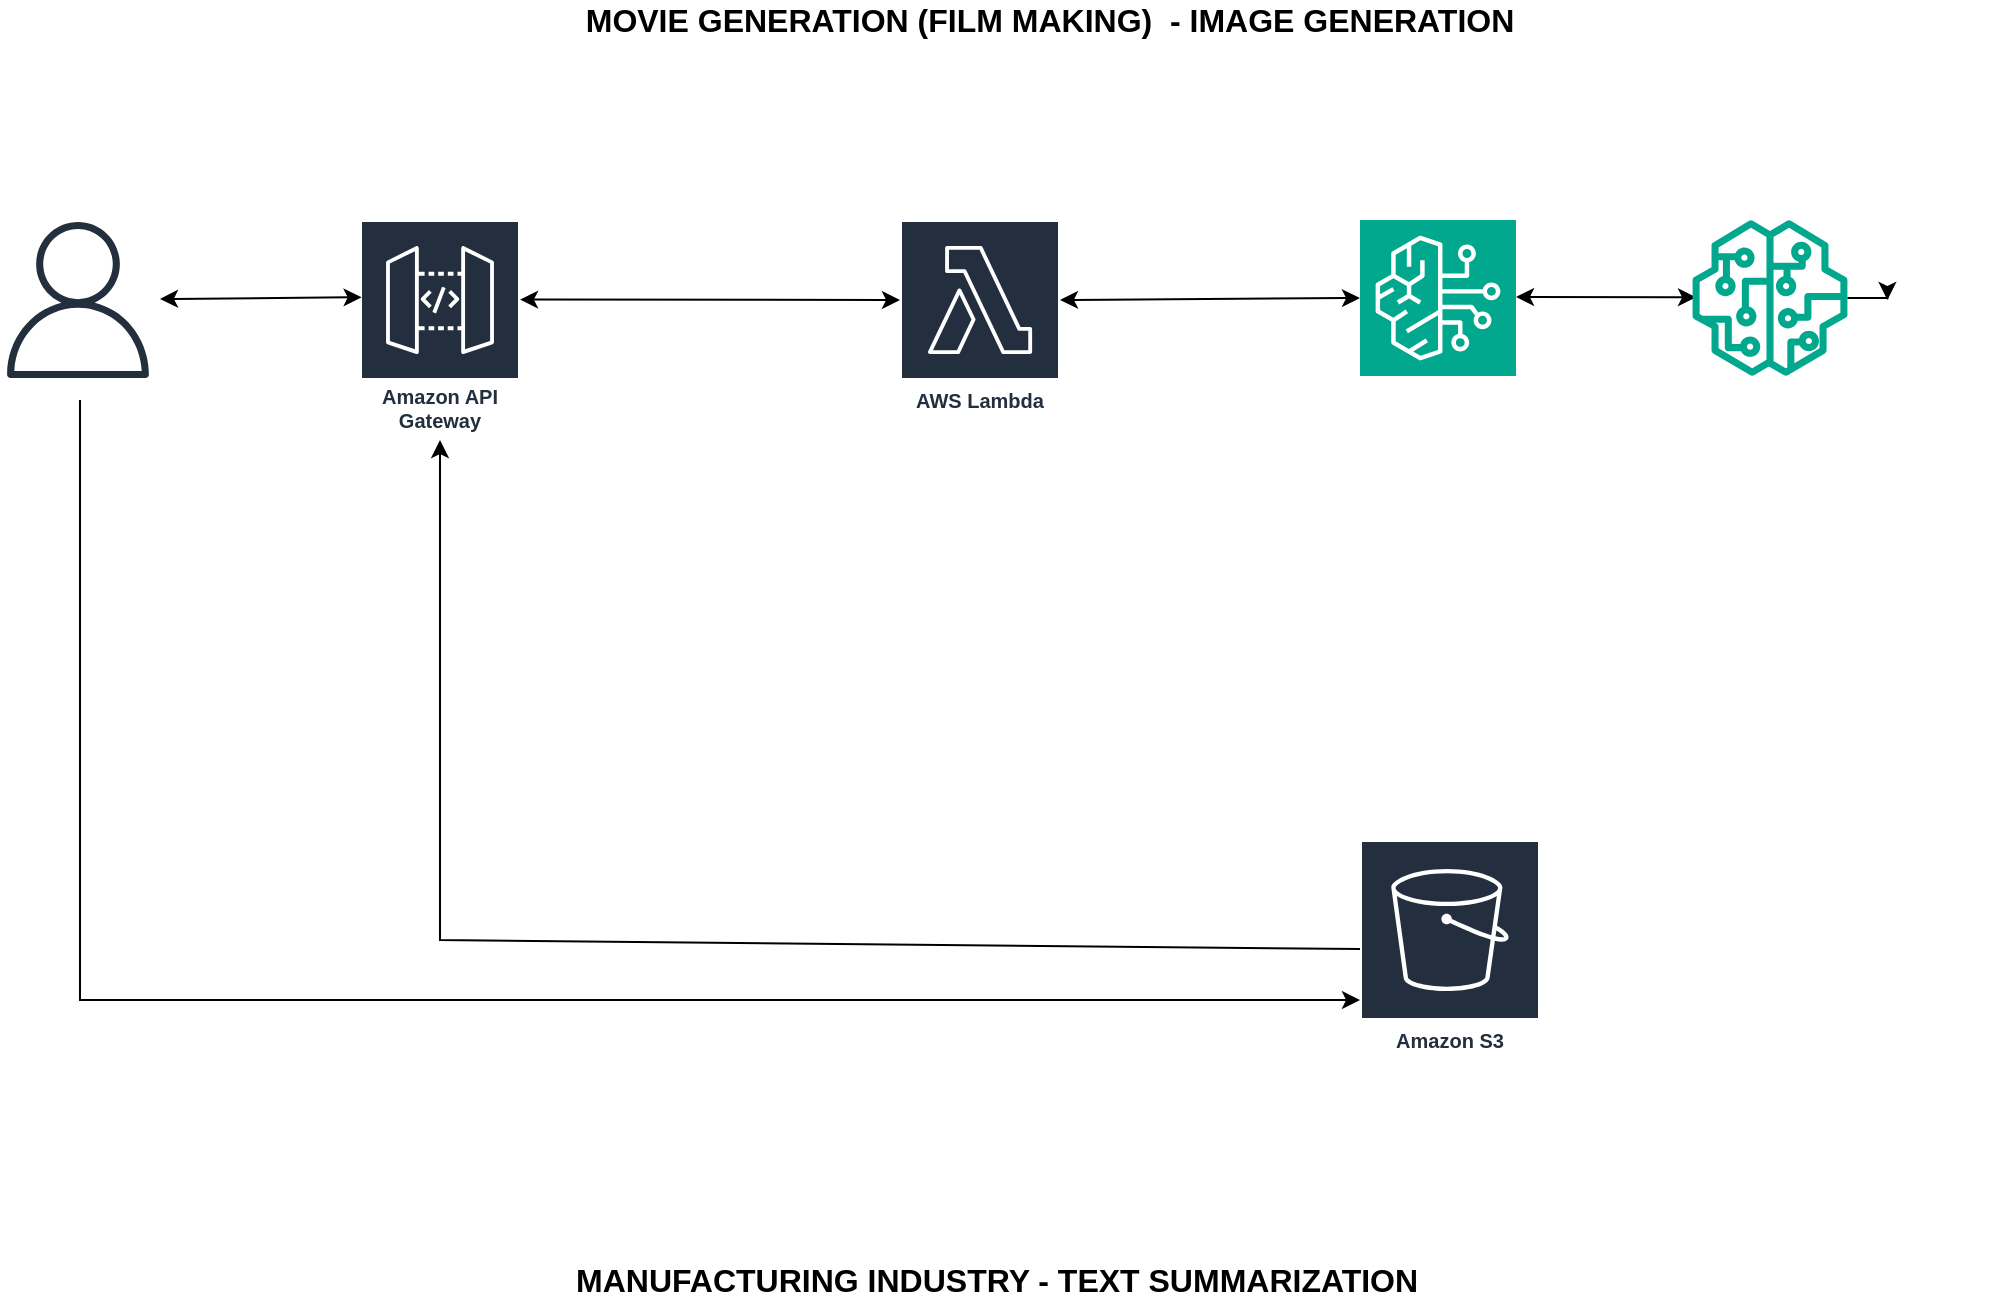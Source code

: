 <mxfile version="24.7.7">
  <diagram name="Page-1" id="jj-A0vk3XMU1FSUrE45N">
    <mxGraphModel dx="1050" dy="565" grid="1" gridSize="10" guides="1" tooltips="1" connect="1" arrows="1" fold="1" page="1" pageScale="1" pageWidth="850" pageHeight="1100" math="0" shadow="0">
      <root>
        <mxCell id="0" />
        <mxCell id="1" parent="0" />
        <mxCell id="6W8OgDu2I-1hs5E2DPKU-4" value="Amazon API Gateway" style="sketch=0;outlineConnect=0;fontColor=#232F3E;gradientColor=none;strokeColor=#ffffff;fillColor=#232F3E;dashed=0;verticalLabelPosition=middle;verticalAlign=bottom;align=center;html=1;whiteSpace=wrap;fontSize=10;fontStyle=1;spacing=3;shape=mxgraph.aws4.productIcon;prIcon=mxgraph.aws4.api_gateway;" vertex="1" parent="1">
          <mxGeometry x="210" y="160" width="80" height="110" as="geometry" />
        </mxCell>
        <mxCell id="6W8OgDu2I-1hs5E2DPKU-5" value="Amazon S3" style="sketch=0;outlineConnect=0;fontColor=#232F3E;gradientColor=none;strokeColor=#ffffff;fillColor=#232F3E;dashed=0;verticalLabelPosition=middle;verticalAlign=bottom;align=center;html=1;whiteSpace=wrap;fontSize=10;fontStyle=1;spacing=3;shape=mxgraph.aws4.productIcon;prIcon=mxgraph.aws4.s3;" vertex="1" parent="1">
          <mxGeometry x="710" y="470" width="90" height="110" as="geometry" />
        </mxCell>
        <mxCell id="6W8OgDu2I-1hs5E2DPKU-8" value="AWS Lambda" style="sketch=0;outlineConnect=0;fontColor=#232F3E;gradientColor=none;strokeColor=#ffffff;fillColor=#232F3E;dashed=0;verticalLabelPosition=middle;verticalAlign=bottom;align=center;html=1;whiteSpace=wrap;fontSize=10;fontStyle=1;spacing=3;shape=mxgraph.aws4.productIcon;prIcon=mxgraph.aws4.lambda;" vertex="1" parent="1">
          <mxGeometry x="480" y="160" width="80" height="100" as="geometry" />
        </mxCell>
        <mxCell id="6W8OgDu2I-1hs5E2DPKU-11" value="" style="sketch=0;points=[[0,0,0],[0.25,0,0],[0.5,0,0],[0.75,0,0],[1,0,0],[0,1,0],[0.25,1,0],[0.5,1,0],[0.75,1,0],[1,1,0],[0,0.25,0],[0,0.5,0],[0,0.75,0],[1,0.25,0],[1,0.5,0],[1,0.75,0]];outlineConnect=0;fontColor=#232F3E;fillColor=#01A88D;strokeColor=#ffffff;dashed=0;verticalLabelPosition=bottom;verticalAlign=top;align=center;html=1;fontSize=12;fontStyle=0;aspect=fixed;shape=mxgraph.aws4.resourceIcon;resIcon=mxgraph.aws4.bedrock;" vertex="1" parent="1">
          <mxGeometry x="710" y="160" width="78" height="78" as="geometry" />
        </mxCell>
        <mxCell id="6W8OgDu2I-1hs5E2DPKU-12" value="" style="endArrow=classic;startArrow=classic;html=1;rounded=0;entryX=0;entryY=0.5;entryDx=0;entryDy=0;entryPerimeter=0;exitX=1;exitY=0.4;exitDx=0;exitDy=0;exitPerimeter=0;" edge="1" parent="1" source="6W8OgDu2I-1hs5E2DPKU-8" target="6W8OgDu2I-1hs5E2DPKU-11">
          <mxGeometry width="50" height="50" relative="1" as="geometry">
            <mxPoint x="560" y="208" as="sourcePoint" />
            <mxPoint x="430" y="290" as="targetPoint" />
          </mxGeometry>
        </mxCell>
        <mxCell id="6W8OgDu2I-1hs5E2DPKU-14" value="" style="sketch=0;outlineConnect=0;fontColor=#232F3E;gradientColor=none;fillColor=#232F3D;strokeColor=none;dashed=0;verticalLabelPosition=bottom;verticalAlign=top;align=center;html=1;fontSize=12;fontStyle=0;aspect=fixed;pointerEvents=1;shape=mxgraph.aws4.user;" vertex="1" parent="1">
          <mxGeometry x="30" y="161" width="78" height="78" as="geometry" />
        </mxCell>
        <mxCell id="6W8OgDu2I-1hs5E2DPKU-15" value="" style="endArrow=classic;startArrow=classic;html=1;rounded=0;" edge="1" parent="1">
          <mxGeometry width="50" height="50" relative="1" as="geometry">
            <mxPoint x="480" y="200" as="sourcePoint" />
            <mxPoint x="290" y="199.8" as="targetPoint" />
          </mxGeometry>
        </mxCell>
        <mxCell id="6W8OgDu2I-1hs5E2DPKU-19" value="" style="endArrow=classic;startArrow=classic;html=1;rounded=0;exitX=1;exitY=0.4;exitDx=0;exitDy=0;exitPerimeter=0;entryX=0.01;entryY=0.351;entryDx=0;entryDy=0;entryPerimeter=0;" edge="1" parent="1" target="6W8OgDu2I-1hs5E2DPKU-4">
          <mxGeometry width="50" height="50" relative="1" as="geometry">
            <mxPoint x="110" y="199.5" as="sourcePoint" />
            <mxPoint x="240" y="320" as="targetPoint" />
          </mxGeometry>
        </mxCell>
        <mxCell id="6W8OgDu2I-1hs5E2DPKU-18" value="" style="shape=image;verticalLabelPosition=bottom;labelBackgroundColor=default;verticalAlign=top;aspect=fixed;imageAspect=0;image=https://aitools.fyi/images/creator/6.jpg;clipPath=inset(10.33% 11.67% 7.33% 11.67%);" vertex="1" parent="1">
          <mxGeometry x="954" y="160" width="74.49" height="80" as="geometry" />
        </mxCell>
        <mxCell id="6W8OgDu2I-1hs5E2DPKU-20" value="" style="endArrow=classic;startArrow=classic;html=1;rounded=0;" edge="1" parent="1">
          <mxGeometry width="50" height="50" relative="1" as="geometry">
            <mxPoint x="878" y="198.68" as="sourcePoint" />
            <mxPoint x="788.002" y="198.496" as="targetPoint" />
          </mxGeometry>
        </mxCell>
        <mxCell id="6W8OgDu2I-1hs5E2DPKU-21" value="" style="edgeStyle=orthogonalEdgeStyle;rounded=0;orthogonalLoop=1;jettySize=auto;html=1;" edge="1" parent="1" source="6W8OgDu2I-1hs5E2DPKU-16" target="6W8OgDu2I-1hs5E2DPKU-18">
          <mxGeometry relative="1" as="geometry" />
        </mxCell>
        <mxCell id="6W8OgDu2I-1hs5E2DPKU-16" value="" style="sketch=0;outlineConnect=0;fontColor=#232F3E;gradientColor=none;fillColor=#01A88D;strokeColor=none;dashed=0;verticalLabelPosition=bottom;verticalAlign=top;align=center;html=1;fontSize=12;fontStyle=0;aspect=fixed;pointerEvents=1;shape=mxgraph.aws4.sagemaker_model;" vertex="1" parent="1">
          <mxGeometry x="876" y="160" width="78" height="78" as="geometry" />
        </mxCell>
        <mxCell id="6W8OgDu2I-1hs5E2DPKU-22" value="" style="endArrow=classic;html=1;rounded=0;" edge="1" parent="1" source="6W8OgDu2I-1hs5E2DPKU-5" target="6W8OgDu2I-1hs5E2DPKU-4">
          <mxGeometry width="50" height="50" relative="1" as="geometry">
            <mxPoint x="520" y="320" as="sourcePoint" />
            <mxPoint x="570" y="270" as="targetPoint" />
            <Array as="points">
              <mxPoint x="250" y="520" />
            </Array>
          </mxGeometry>
        </mxCell>
        <mxCell id="6W8OgDu2I-1hs5E2DPKU-23" value="" style="endArrow=classic;html=1;rounded=0;" edge="1" parent="1">
          <mxGeometry width="50" height="50" relative="1" as="geometry">
            <mxPoint x="70" y="250" as="sourcePoint" />
            <mxPoint x="710" y="550" as="targetPoint" />
            <Array as="points">
              <mxPoint x="70" y="550" />
            </Array>
          </mxGeometry>
        </mxCell>
        <mxCell id="6W8OgDu2I-1hs5E2DPKU-24" value="&lt;b&gt;&lt;font style=&quot;font-size: 16px;&quot;&gt;MOVIE GENERATION (FILM MAKING)&amp;nbsp; - IMAGE GENERATION&lt;/font&gt;&lt;/b&gt;" style="text;html=1;align=center;verticalAlign=middle;whiteSpace=wrap;rounded=0;" vertex="1" parent="1">
          <mxGeometry x="300" y="50" width="510" height="20" as="geometry" />
        </mxCell>
        <mxCell id="6W8OgDu2I-1hs5E2DPKU-25" value="&lt;b&gt;&lt;font style=&quot;font-size: 16px;&quot;&gt;MANUFACTURING INDUSTRY -&amp;nbsp;&lt;/font&gt;&lt;/b&gt;&lt;b&gt;&lt;font style=&quot;font-size: 16px;&quot;&gt;TEXT SUMMARIZATION&amp;nbsp;&lt;/font&gt;&lt;/b&gt;&lt;b&gt;&lt;font style=&quot;font-size: 16px;&quot;&gt;&amp;nbsp;&lt;/font&gt;&lt;/b&gt;" style="text;html=1;align=center;verticalAlign=middle;whiteSpace=wrap;rounded=0;" vertex="1" parent="1">
          <mxGeometry x="278" y="680" width="510" height="20" as="geometry" />
        </mxCell>
      </root>
    </mxGraphModel>
  </diagram>
</mxfile>
